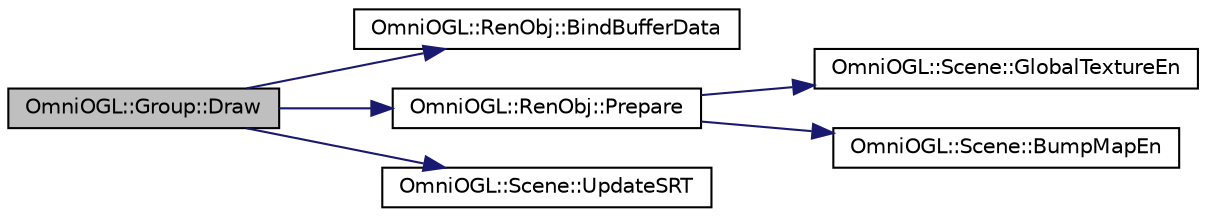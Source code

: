 digraph "OmniOGL::Group::Draw"
{
  edge [fontname="Helvetica",fontsize="10",labelfontname="Helvetica",labelfontsize="10"];
  node [fontname="Helvetica",fontsize="10",shape=record];
  rankdir="LR";
  Node1 [label="OmniOGL::Group::Draw",height=0.2,width=0.4,color="black", fillcolor="grey75", style="filled" fontcolor="black"];
  Node1 -> Node2 [color="midnightblue",fontsize="10",style="solid",fontname="Helvetica"];
  Node2 [label="OmniOGL::RenObj::BindBufferData",height=0.2,width=0.4,color="black", fillcolor="white", style="filled",URL="$class_omni_o_g_l_1_1_ren_obj.html#a5daafdc8cb6e1e06a4379366fb3223a1"];
  Node1 -> Node3 [color="midnightblue",fontsize="10",style="solid",fontname="Helvetica"];
  Node3 [label="OmniOGL::RenObj::Prepare",height=0.2,width=0.4,color="black", fillcolor="white", style="filled",URL="$class_omni_o_g_l_1_1_ren_obj.html#a348f3ea600b31b488ee67ee7080b8327"];
  Node3 -> Node4 [color="midnightblue",fontsize="10",style="solid",fontname="Helvetica"];
  Node4 [label="OmniOGL::Scene::GlobalTextureEn",height=0.2,width=0.4,color="black", fillcolor="white", style="filled",URL="$class_omni_o_g_l_1_1_scene.html#a0d76d3bd0b63be254c1b808e58c91aba"];
  Node3 -> Node5 [color="midnightblue",fontsize="10",style="solid",fontname="Helvetica"];
  Node5 [label="OmniOGL::Scene::BumpMapEn",height=0.2,width=0.4,color="black", fillcolor="white", style="filled",URL="$class_omni_o_g_l_1_1_scene.html#ad5369cbf93989073466f9b03d8dd8233"];
  Node1 -> Node6 [color="midnightblue",fontsize="10",style="solid",fontname="Helvetica"];
  Node6 [label="OmniOGL::Scene::UpdateSRT",height=0.2,width=0.4,color="black", fillcolor="white", style="filled",URL="$class_omni_o_g_l_1_1_scene.html#aa79c60ef0fe86ee0903c3c1e1525d2a5"];
}
